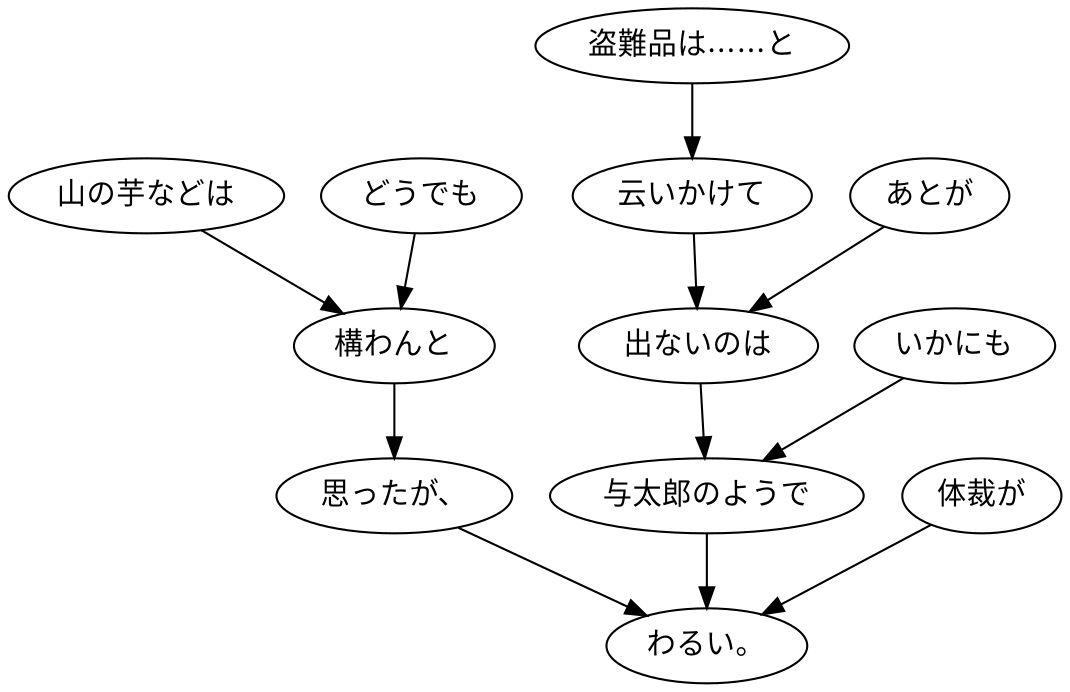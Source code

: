 digraph graph6233 {
	node0 [label="山の芋などは"];
	node1 [label="どうでも"];
	node2 [label="構わんと"];
	node3 [label="思ったが、"];
	node4 [label="盗難品は……と"];
	node5 [label="云いかけて"];
	node6 [label="あとが"];
	node7 [label="出ないのは"];
	node8 [label="いかにも"];
	node9 [label="与太郎のようで"];
	node10 [label="体裁が"];
	node11 [label="わるい。"];
	node0 -> node2;
	node1 -> node2;
	node2 -> node3;
	node3 -> node11;
	node4 -> node5;
	node5 -> node7;
	node6 -> node7;
	node7 -> node9;
	node8 -> node9;
	node9 -> node11;
	node10 -> node11;
}
